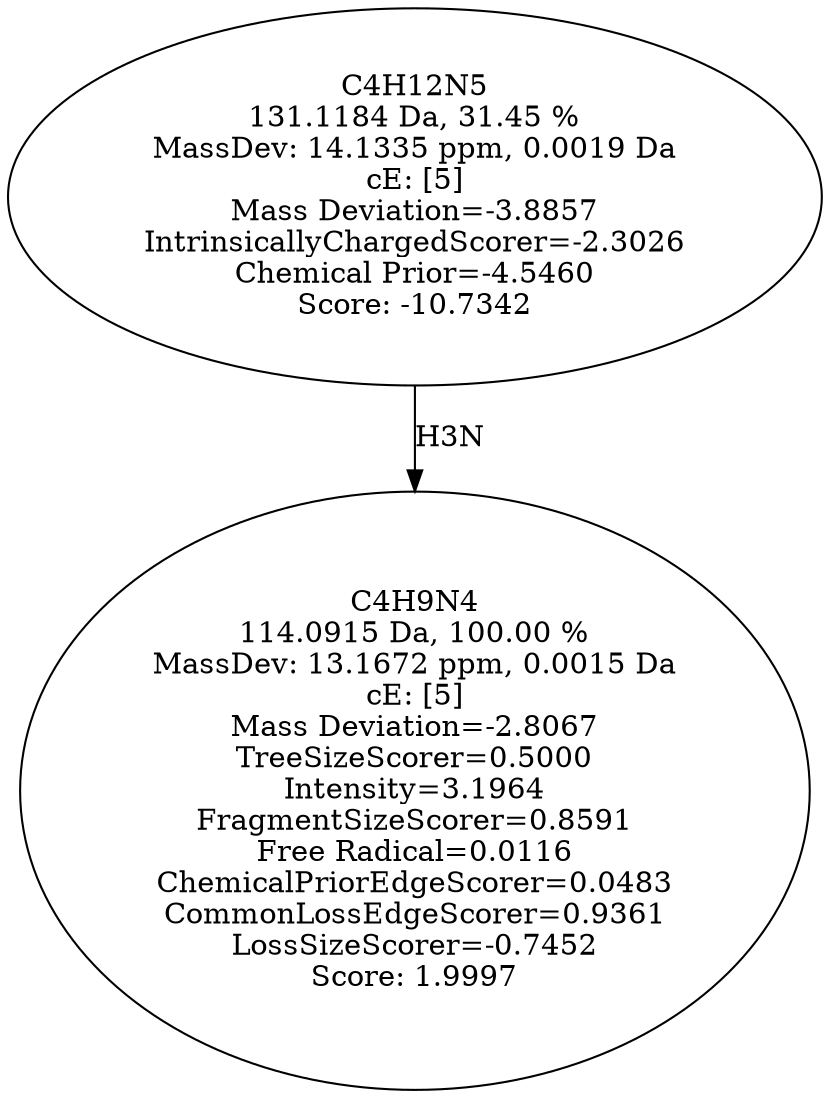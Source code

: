 strict digraph {
v1 [label="C4H9N4\n114.0915 Da, 100.00 %\nMassDev: 13.1672 ppm, 0.0015 Da\ncE: [5]\nMass Deviation=-2.8067\nTreeSizeScorer=0.5000\nIntensity=3.1964\nFragmentSizeScorer=0.8591\nFree Radical=0.0116\nChemicalPriorEdgeScorer=0.0483\nCommonLossEdgeScorer=0.9361\nLossSizeScorer=-0.7452\nScore: 1.9997"];
v2 [label="C4H12N5\n131.1184 Da, 31.45 %\nMassDev: 14.1335 ppm, 0.0019 Da\ncE: [5]\nMass Deviation=-3.8857\nIntrinsicallyChargedScorer=-2.3026\nChemical Prior=-4.5460\nScore: -10.7342"];
v2 -> v1 [label="H3N"];
}